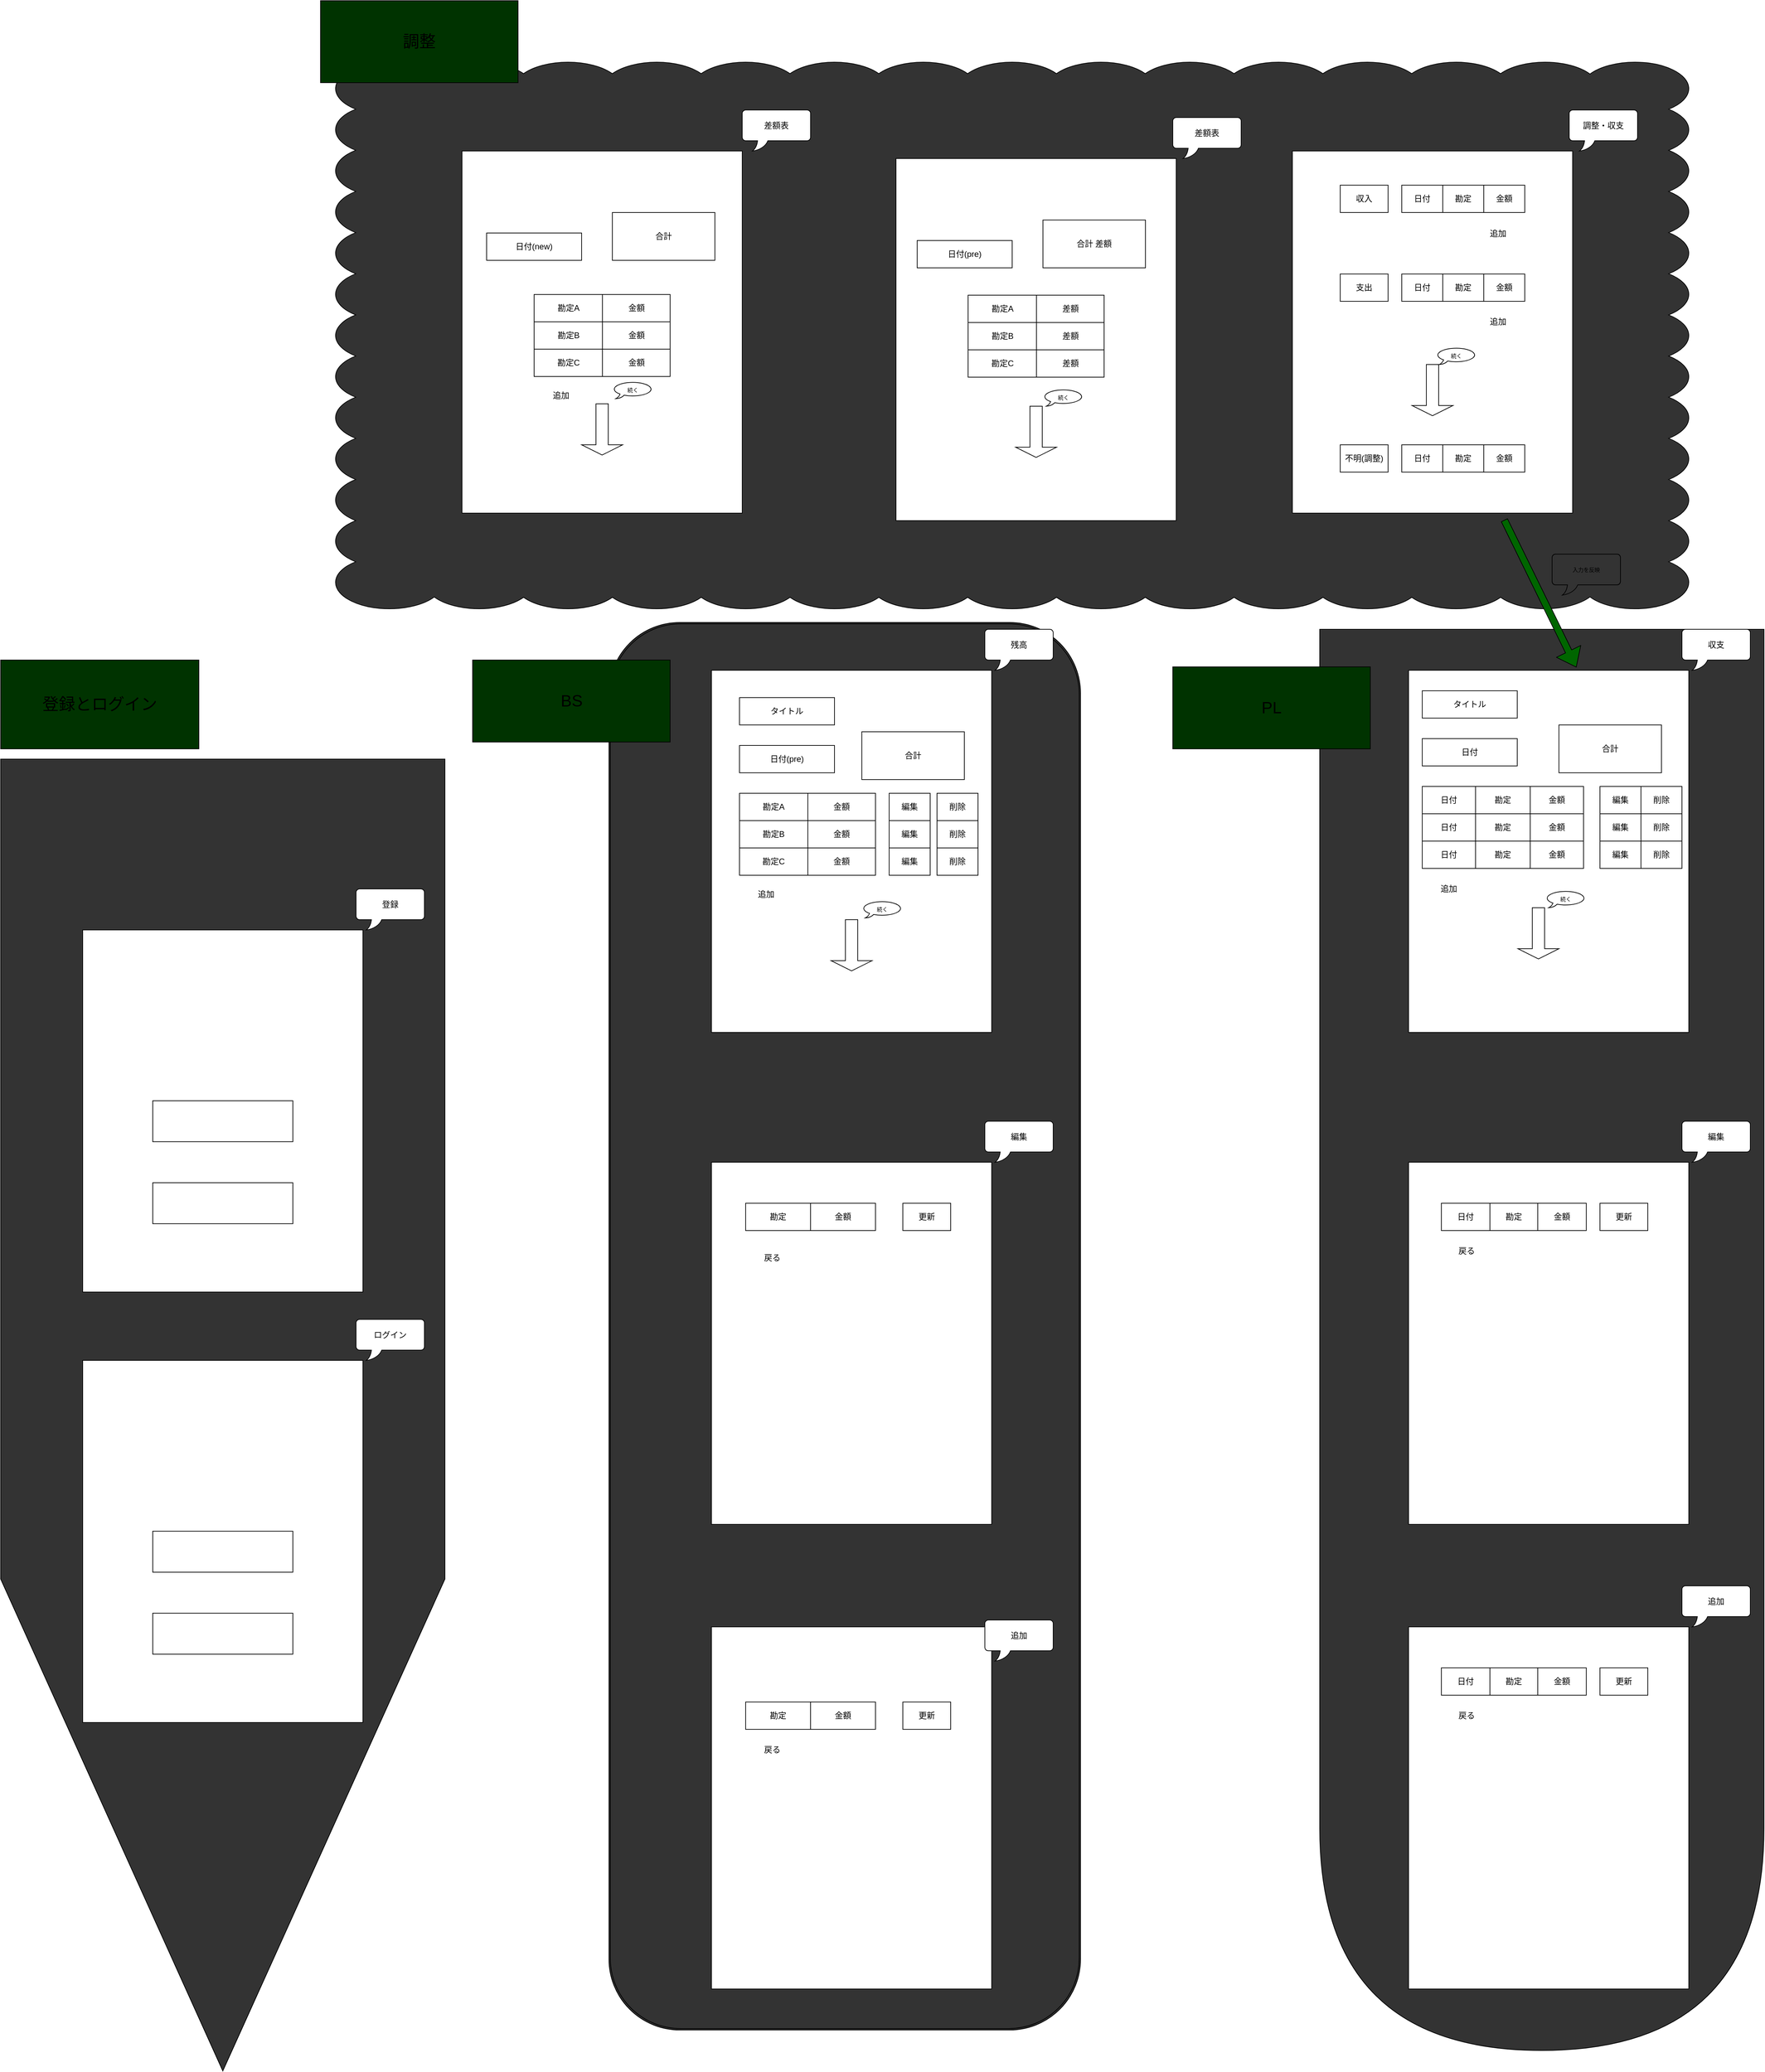 <mxfile>
    <diagram id="5T3lyQY0yhm7cyEK5OGk" name="Page-1">
        <mxGraphModel dx="5305" dy="5168" grid="1" gridSize="10" guides="1" tooltips="1" connect="1" arrows="1" fold="1" page="1" pageScale="1" pageWidth="827" pageHeight="1169" math="0" shadow="0">
            <root>
                <mxCell id="0"/>
                <mxCell id="1" parent="0"/>
                <mxCell id="648" value="" style="shape=offPageConnector;whiteSpace=wrap;html=1;fontSize=8;fillColor=#333333;" vertex="1" parent="1">
                    <mxGeometry x="70" y="-820" width="650" height="1920" as="geometry"/>
                </mxCell>
                <mxCell id="645" value="" style="shape=delay;whiteSpace=wrap;html=1;fontSize=8;fillColor=#333333;direction=south;" vertex="1" parent="1">
                    <mxGeometry x="2000" y="-1010" width="650" height="2080" as="geometry"/>
                </mxCell>
                <mxCell id="643" value="" style="shape=ext;double=1;rounded=1;whiteSpace=wrap;html=1;fontSize=8;fillColor=#333333;" vertex="1" parent="1">
                    <mxGeometry x="960" y="-1020" width="690" height="2060" as="geometry"/>
                </mxCell>
                <mxCell id="642" value="" style="whiteSpace=wrap;html=1;shape=mxgraph.basic.cloud_rect;fontSize=8;fillColor=#333333;" vertex="1" parent="1">
                    <mxGeometry x="560" y="-1840" width="1980" height="800" as="geometry"/>
                </mxCell>
                <mxCell id="130" value="" style="verticalLabelPosition=bottom;verticalAlign=top;html=1;shape=mxgraph.basic.rect;fillColor2=none;strokeWidth=1;size=20;indent=5;" vertex="1" parent="1">
                    <mxGeometry x="190" y="-570" width="410" height="530" as="geometry"/>
                </mxCell>
                <mxCell id="153" value="" style="edgeStyle=orthogonalEdgeStyle;rounded=0;orthogonalLoop=1;jettySize=auto;html=1;" edge="1" parent="1" source="135">
                    <mxGeometry relative="1" as="geometry">
                        <mxPoint x="150" y="755" as="targetPoint"/>
                    </mxGeometry>
                </mxCell>
                <mxCell id="150" style="edgeStyle=orthogonalEdgeStyle;rounded=0;orthogonalLoop=1;jettySize=auto;html=1;" edge="1" parent="1" source="149">
                    <mxGeometry relative="1" as="geometry">
                        <mxPoint x="620" y="790" as="targetPoint"/>
                    </mxGeometry>
                </mxCell>
                <mxCell id="185" value="" style="verticalLabelPosition=bottom;verticalAlign=top;html=1;shape=mxgraph.basic.rect;fillColor2=none;strokeWidth=1;size=20;indent=5;" vertex="1" parent="1">
                    <mxGeometry x="292.5" y="-320" width="205" height="60" as="geometry"/>
                </mxCell>
                <mxCell id="188" value="" style="verticalLabelPosition=bottom;verticalAlign=top;html=1;shape=mxgraph.basic.rect;fillColor2=none;strokeWidth=1;size=20;indent=5;" vertex="1" parent="1">
                    <mxGeometry x="292.5" y="-200" width="205" height="60" as="geometry"/>
                </mxCell>
                <mxCell id="189" value="" style="verticalLabelPosition=bottom;verticalAlign=top;html=1;shape=mxgraph.basic.rect;fillColor2=none;strokeWidth=1;size=20;indent=5;" vertex="1" parent="1">
                    <mxGeometry x="190" y="60" width="410" height="530" as="geometry"/>
                </mxCell>
                <mxCell id="190" value="" style="verticalLabelPosition=bottom;verticalAlign=top;html=1;shape=mxgraph.basic.rect;fillColor2=none;strokeWidth=1;size=20;indent=5;" vertex="1" parent="1">
                    <mxGeometry x="292.5" y="310" width="205" height="60" as="geometry"/>
                </mxCell>
                <mxCell id="191" value="" style="verticalLabelPosition=bottom;verticalAlign=top;html=1;shape=mxgraph.basic.rect;fillColor2=none;strokeWidth=1;size=20;indent=5;" vertex="1" parent="1">
                    <mxGeometry x="292.5" y="430" width="205" height="60" as="geometry"/>
                </mxCell>
                <mxCell id="192" value="" style="verticalLabelPosition=bottom;verticalAlign=top;html=1;shape=mxgraph.basic.rect;fillColor2=none;strokeWidth=1;size=20;indent=5;" vertex="1" parent="1">
                    <mxGeometry x="1110" y="-950" width="410" height="530" as="geometry"/>
                </mxCell>
                <mxCell id="236" value="" style="shape=table;startSize=0;container=1;collapsible=0;childLayout=tableLayout;" vertex="1" parent="1">
                    <mxGeometry x="1370" y="-770" width="60" height="120" as="geometry"/>
                </mxCell>
                <mxCell id="237" value="" style="shape=partialRectangle;collapsible=0;dropTarget=0;pointerEvents=0;fillColor=none;top=0;left=0;bottom=0;right=0;points=[[0,0.5],[1,0.5]];portConstraint=eastwest;" vertex="1" parent="236">
                    <mxGeometry width="60" height="40" as="geometry"/>
                </mxCell>
                <mxCell id="238" value="編集" style="shape=partialRectangle;html=1;whiteSpace=wrap;connectable=0;overflow=hidden;fillColor=none;top=0;left=0;bottom=0;right=0;" vertex="1" parent="237">
                    <mxGeometry width="60" height="40" as="geometry"/>
                </mxCell>
                <mxCell id="239" value="" style="shape=partialRectangle;collapsible=0;dropTarget=0;pointerEvents=0;fillColor=none;top=0;left=0;bottom=0;right=0;points=[[0,0.5],[1,0.5]];portConstraint=eastwest;" vertex="1" parent="236">
                    <mxGeometry y="40" width="60" height="40" as="geometry"/>
                </mxCell>
                <mxCell id="240" value="&lt;span&gt;編集&lt;/span&gt;" style="shape=partialRectangle;html=1;whiteSpace=wrap;connectable=0;overflow=hidden;fillColor=none;top=0;left=0;bottom=0;right=0;" vertex="1" parent="239">
                    <mxGeometry width="60" height="40" as="geometry"/>
                </mxCell>
                <mxCell id="241" value="" style="shape=partialRectangle;collapsible=0;dropTarget=0;pointerEvents=0;fillColor=none;top=0;left=0;bottom=0;right=0;points=[[0,0.5],[1,0.5]];portConstraint=eastwest;" vertex="1" parent="236">
                    <mxGeometry y="80" width="60" height="40" as="geometry"/>
                </mxCell>
                <mxCell id="242" value="&lt;span&gt;編集&lt;/span&gt;" style="shape=partialRectangle;html=1;whiteSpace=wrap;connectable=0;overflow=hidden;fillColor=none;top=0;left=0;bottom=0;right=0;" vertex="1" parent="241">
                    <mxGeometry width="60" height="40" as="geometry"/>
                </mxCell>
                <mxCell id="243" value="追加" style="shape=partialRectangle;html=1;whiteSpace=wrap;connectable=0;overflow=hidden;fillColor=none;top=0;left=0;bottom=0;right=0;" vertex="1" parent="1">
                    <mxGeometry x="1151" y="-642.5" width="78" height="40" as="geometry"/>
                </mxCell>
                <mxCell id="248" value="" style="verticalLabelPosition=bottom;verticalAlign=top;html=1;shape=mxgraph.basic.rect;fillColor2=none;strokeWidth=1;size=20;indent=5;" vertex="1" parent="1">
                    <mxGeometry x="1110" y="-230" width="410" height="530" as="geometry"/>
                </mxCell>
                <mxCell id="269" value="戻る" style="shape=partialRectangle;html=1;whiteSpace=wrap;connectable=0;overflow=hidden;fillColor=none;top=0;left=0;bottom=0;right=0;" vertex="1" parent="1">
                    <mxGeometry x="1160" y="-110" width="78" height="40" as="geometry"/>
                </mxCell>
                <mxCell id="276" value="" style="shape=table;startSize=0;container=1;collapsible=0;childLayout=tableLayout;" vertex="1" parent="1">
                    <mxGeometry x="1440" y="-770" width="60" height="120" as="geometry"/>
                </mxCell>
                <mxCell id="277" value="" style="shape=partialRectangle;collapsible=0;dropTarget=0;pointerEvents=0;fillColor=none;top=0;left=0;bottom=0;right=0;points=[[0,0.5],[1,0.5]];portConstraint=eastwest;" vertex="1" parent="276">
                    <mxGeometry width="60" height="40" as="geometry"/>
                </mxCell>
                <mxCell id="278" value="削除" style="shape=partialRectangle;html=1;whiteSpace=wrap;connectable=0;overflow=hidden;fillColor=none;top=0;left=0;bottom=0;right=0;" vertex="1" parent="277">
                    <mxGeometry width="60" height="40" as="geometry"/>
                </mxCell>
                <mxCell id="279" value="" style="shape=partialRectangle;collapsible=0;dropTarget=0;pointerEvents=0;fillColor=none;top=0;left=0;bottom=0;right=0;points=[[0,0.5],[1,0.5]];portConstraint=eastwest;" vertex="1" parent="276">
                    <mxGeometry y="40" width="60" height="40" as="geometry"/>
                </mxCell>
                <mxCell id="280" value="&lt;span&gt;削除&lt;/span&gt;" style="shape=partialRectangle;html=1;whiteSpace=wrap;connectable=0;overflow=hidden;fillColor=none;top=0;left=0;bottom=0;right=0;" vertex="1" parent="279">
                    <mxGeometry width="60" height="40" as="geometry"/>
                </mxCell>
                <mxCell id="281" value="" style="shape=partialRectangle;collapsible=0;dropTarget=0;pointerEvents=0;fillColor=none;top=0;left=0;bottom=0;right=0;points=[[0,0.5],[1,0.5]];portConstraint=eastwest;" vertex="1" parent="276">
                    <mxGeometry y="80" width="60" height="40" as="geometry"/>
                </mxCell>
                <mxCell id="282" value="&lt;span&gt;削除&lt;br&gt;&lt;/span&gt;" style="shape=partialRectangle;html=1;whiteSpace=wrap;connectable=0;overflow=hidden;fillColor=none;top=0;left=0;bottom=0;right=0;" vertex="1" parent="281">
                    <mxGeometry width="60" height="40" as="geometry"/>
                </mxCell>
                <mxCell id="290" value="登録" style="whiteSpace=wrap;html=1;shape=mxgraph.basic.roundRectCallout;dx=30;dy=15;size=5;boundedLbl=1;" vertex="1" parent="1">
                    <mxGeometry x="590" y="-630" width="100" height="60" as="geometry"/>
                </mxCell>
                <mxCell id="298" value="ログイン" style="whiteSpace=wrap;html=1;shape=mxgraph.basic.roundRectCallout;dx=30;dy=15;size=5;boundedLbl=1;" vertex="1" parent="1">
                    <mxGeometry x="590" width="100" height="60" as="geometry"/>
                </mxCell>
                <mxCell id="299" value="残高" style="whiteSpace=wrap;html=1;shape=mxgraph.basic.roundRectCallout;dx=30;dy=15;size=5;boundedLbl=1;" vertex="1" parent="1">
                    <mxGeometry x="1510" y="-1010" width="100" height="60" as="geometry"/>
                </mxCell>
                <mxCell id="302" value="" style="shape=singleArrow;direction=south;whiteSpace=wrap;html=1;" vertex="1" parent="1">
                    <mxGeometry x="1285" y="-585" width="60" height="75" as="geometry"/>
                </mxCell>
                <mxCell id="303" value="続く" style="whiteSpace=wrap;html=1;shape=mxgraph.basic.oval_callout;fontSize=8;" vertex="1" parent="1">
                    <mxGeometry x="1330" y="-612.5" width="60" height="25" as="geometry"/>
                </mxCell>
                <mxCell id="306" value="編集" style="whiteSpace=wrap;html=1;shape=mxgraph.basic.roundRectCallout;dx=30;dy=15;size=5;boundedLbl=1;" vertex="1" parent="1">
                    <mxGeometry x="1510" y="-290" width="100" height="60" as="geometry"/>
                </mxCell>
                <mxCell id="307" value="" style="verticalLabelPosition=bottom;verticalAlign=top;html=1;shape=mxgraph.basic.rect;fillColor2=none;strokeWidth=1;size=20;indent=5;" vertex="1" parent="1">
                    <mxGeometry x="2130" y="-950" width="410" height="530" as="geometry"/>
                </mxCell>
                <mxCell id="308" value="" style="shape=table;startSize=0;container=1;collapsible=0;childLayout=tableLayout;" vertex="1" parent="1">
                    <mxGeometry x="2150" y="-780" width="236" height="120" as="geometry"/>
                </mxCell>
                <mxCell id="309" value="" style="shape=partialRectangle;collapsible=0;dropTarget=0;pointerEvents=0;fillColor=none;top=0;left=0;bottom=0;right=0;points=[[0,0.5],[1,0.5]];portConstraint=eastwest;" vertex="1" parent="308">
                    <mxGeometry width="236" height="40" as="geometry"/>
                </mxCell>
                <mxCell id="310" value="日付" style="shape=partialRectangle;html=1;whiteSpace=wrap;connectable=0;overflow=hidden;fillColor=none;top=0;left=0;bottom=0;right=0;" vertex="1" parent="309">
                    <mxGeometry width="78" height="40" as="geometry"/>
                </mxCell>
                <mxCell id="311" value="勘定" style="shape=partialRectangle;html=1;whiteSpace=wrap;connectable=0;overflow=hidden;fillColor=none;top=0;left=0;bottom=0;right=0;" vertex="1" parent="309">
                    <mxGeometry x="78" width="80" height="40" as="geometry"/>
                </mxCell>
                <mxCell id="312" value="金額" style="shape=partialRectangle;html=1;whiteSpace=wrap;connectable=0;overflow=hidden;fillColor=none;top=0;left=0;bottom=0;right=0;" vertex="1" parent="309">
                    <mxGeometry x="158" width="78" height="40" as="geometry"/>
                </mxCell>
                <mxCell id="313" value="" style="shape=partialRectangle;collapsible=0;dropTarget=0;pointerEvents=0;fillColor=none;top=0;left=0;bottom=0;right=0;points=[[0,0.5],[1,0.5]];portConstraint=eastwest;" vertex="1" parent="308">
                    <mxGeometry y="40" width="236" height="40" as="geometry"/>
                </mxCell>
                <mxCell id="314" value="日付" style="shape=partialRectangle;html=1;whiteSpace=wrap;connectable=0;overflow=hidden;fillColor=none;top=0;left=0;bottom=0;right=0;" vertex="1" parent="313">
                    <mxGeometry width="78" height="40" as="geometry"/>
                </mxCell>
                <mxCell id="315" value="勘定" style="shape=partialRectangle;html=1;whiteSpace=wrap;connectable=0;overflow=hidden;fillColor=none;top=0;left=0;bottom=0;right=0;" vertex="1" parent="313">
                    <mxGeometry x="78" width="80" height="40" as="geometry"/>
                </mxCell>
                <mxCell id="316" value="金額" style="shape=partialRectangle;html=1;whiteSpace=wrap;connectable=0;overflow=hidden;fillColor=none;top=0;left=0;bottom=0;right=0;" vertex="1" parent="313">
                    <mxGeometry x="158" width="78" height="40" as="geometry"/>
                </mxCell>
                <mxCell id="317" value="" style="shape=partialRectangle;collapsible=0;dropTarget=0;pointerEvents=0;fillColor=none;top=0;left=0;bottom=0;right=0;points=[[0,0.5],[1,0.5]];portConstraint=eastwest;" vertex="1" parent="308">
                    <mxGeometry y="80" width="236" height="40" as="geometry"/>
                </mxCell>
                <mxCell id="318" value="&lt;span&gt;日付&lt;/span&gt;" style="shape=partialRectangle;html=1;whiteSpace=wrap;connectable=0;overflow=hidden;fillColor=none;top=0;left=0;bottom=0;right=0;" vertex="1" parent="317">
                    <mxGeometry width="78" height="40" as="geometry"/>
                </mxCell>
                <mxCell id="319" value="&lt;span&gt;勘定&lt;/span&gt;" style="shape=partialRectangle;html=1;whiteSpace=wrap;connectable=0;overflow=hidden;fillColor=none;top=0;left=0;bottom=0;right=0;" vertex="1" parent="317">
                    <mxGeometry x="78" width="80" height="40" as="geometry"/>
                </mxCell>
                <mxCell id="320" value="金額" style="shape=partialRectangle;html=1;whiteSpace=wrap;connectable=0;overflow=hidden;fillColor=none;top=0;left=0;bottom=0;right=0;" vertex="1" parent="317">
                    <mxGeometry x="158" width="78" height="40" as="geometry"/>
                </mxCell>
                <mxCell id="321" value="" style="shape=table;startSize=0;container=1;collapsible=0;childLayout=tableLayout;" vertex="1" parent="1">
                    <mxGeometry x="2410" y="-780" width="60" height="120" as="geometry"/>
                </mxCell>
                <mxCell id="322" value="" style="shape=partialRectangle;collapsible=0;dropTarget=0;pointerEvents=0;fillColor=none;top=0;left=0;bottom=0;right=0;points=[[0,0.5],[1,0.5]];portConstraint=eastwest;" vertex="1" parent="321">
                    <mxGeometry width="60" height="40" as="geometry"/>
                </mxCell>
                <mxCell id="323" value="編集" style="shape=partialRectangle;html=1;whiteSpace=wrap;connectable=0;overflow=hidden;fillColor=none;top=0;left=0;bottom=0;right=0;" vertex="1" parent="322">
                    <mxGeometry width="60" height="40" as="geometry"/>
                </mxCell>
                <mxCell id="324" value="" style="shape=partialRectangle;collapsible=0;dropTarget=0;pointerEvents=0;fillColor=none;top=0;left=0;bottom=0;right=0;points=[[0,0.5],[1,0.5]];portConstraint=eastwest;" vertex="1" parent="321">
                    <mxGeometry y="40" width="60" height="40" as="geometry"/>
                </mxCell>
                <mxCell id="325" value="&lt;span&gt;編集&lt;/span&gt;" style="shape=partialRectangle;html=1;whiteSpace=wrap;connectable=0;overflow=hidden;fillColor=none;top=0;left=0;bottom=0;right=0;" vertex="1" parent="324">
                    <mxGeometry width="60" height="40" as="geometry"/>
                </mxCell>
                <mxCell id="326" value="" style="shape=partialRectangle;collapsible=0;dropTarget=0;pointerEvents=0;fillColor=none;top=0;left=0;bottom=0;right=0;points=[[0,0.5],[1,0.5]];portConstraint=eastwest;" vertex="1" parent="321">
                    <mxGeometry y="80" width="60" height="40" as="geometry"/>
                </mxCell>
                <mxCell id="327" value="&lt;span&gt;編集&lt;/span&gt;" style="shape=partialRectangle;html=1;whiteSpace=wrap;connectable=0;overflow=hidden;fillColor=none;top=0;left=0;bottom=0;right=0;" vertex="1" parent="326">
                    <mxGeometry width="60" height="40" as="geometry"/>
                </mxCell>
                <mxCell id="328" value="追加" style="shape=partialRectangle;html=1;whiteSpace=wrap;connectable=0;overflow=hidden;fillColor=none;top=0;left=0;bottom=0;right=0;" vertex="1" parent="1">
                    <mxGeometry x="2150" y="-650" width="78" height="40" as="geometry"/>
                </mxCell>
                <mxCell id="329" value="" style="shape=table;startSize=0;container=1;collapsible=0;childLayout=tableLayout;" vertex="1" parent="1">
                    <mxGeometry x="2470" y="-780" width="60" height="120" as="geometry"/>
                </mxCell>
                <mxCell id="330" value="" style="shape=partialRectangle;collapsible=0;dropTarget=0;pointerEvents=0;fillColor=none;top=0;left=0;bottom=0;right=0;points=[[0,0.5],[1,0.5]];portConstraint=eastwest;" vertex="1" parent="329">
                    <mxGeometry width="60" height="40" as="geometry"/>
                </mxCell>
                <mxCell id="331" value="削除" style="shape=partialRectangle;html=1;whiteSpace=wrap;connectable=0;overflow=hidden;fillColor=none;top=0;left=0;bottom=0;right=0;" vertex="1" parent="330">
                    <mxGeometry width="60" height="40" as="geometry"/>
                </mxCell>
                <mxCell id="332" value="" style="shape=partialRectangle;collapsible=0;dropTarget=0;pointerEvents=0;fillColor=none;top=0;left=0;bottom=0;right=0;points=[[0,0.5],[1,0.5]];portConstraint=eastwest;" vertex="1" parent="329">
                    <mxGeometry y="40" width="60" height="40" as="geometry"/>
                </mxCell>
                <mxCell id="333" value="&lt;span&gt;削除&lt;/span&gt;" style="shape=partialRectangle;html=1;whiteSpace=wrap;connectable=0;overflow=hidden;fillColor=none;top=0;left=0;bottom=0;right=0;" vertex="1" parent="332">
                    <mxGeometry width="60" height="40" as="geometry"/>
                </mxCell>
                <mxCell id="334" value="" style="shape=partialRectangle;collapsible=0;dropTarget=0;pointerEvents=0;fillColor=none;top=0;left=0;bottom=0;right=0;points=[[0,0.5],[1,0.5]];portConstraint=eastwest;" vertex="1" parent="329">
                    <mxGeometry y="80" width="60" height="40" as="geometry"/>
                </mxCell>
                <mxCell id="335" value="&lt;span&gt;削除&lt;br&gt;&lt;/span&gt;" style="shape=partialRectangle;html=1;whiteSpace=wrap;connectable=0;overflow=hidden;fillColor=none;top=0;left=0;bottom=0;right=0;" vertex="1" parent="334">
                    <mxGeometry width="60" height="40" as="geometry"/>
                </mxCell>
                <mxCell id="336" value="収支" style="whiteSpace=wrap;html=1;shape=mxgraph.basic.roundRectCallout;dx=30;dy=15;size=5;boundedLbl=1;" vertex="1" parent="1">
                    <mxGeometry x="2530" y="-1010" width="100" height="60" as="geometry"/>
                </mxCell>
                <mxCell id="337" value="" style="shape=singleArrow;direction=south;whiteSpace=wrap;html=1;" vertex="1" parent="1">
                    <mxGeometry x="2290" y="-602.5" width="60" height="75" as="geometry"/>
                </mxCell>
                <mxCell id="338" value="続く" style="whiteSpace=wrap;html=1;shape=mxgraph.basic.oval_callout;fontSize=8;" vertex="1" parent="1">
                    <mxGeometry x="2330" y="-627.5" width="60" height="25" as="geometry"/>
                </mxCell>
                <mxCell id="379" value="" style="shape=table;startSize=0;container=1;collapsible=0;childLayout=tableLayout;" vertex="1" parent="1">
                    <mxGeometry x="1151" y="-770" width="199" height="120" as="geometry"/>
                </mxCell>
                <mxCell id="380" value="" style="shape=partialRectangle;collapsible=0;dropTarget=0;pointerEvents=0;fillColor=none;top=0;left=0;bottom=0;right=0;points=[[0,0.5],[1,0.5]];portConstraint=eastwest;" vertex="1" parent="379">
                    <mxGeometry width="199" height="40" as="geometry"/>
                </mxCell>
                <mxCell id="381" value="勘定A" style="shape=partialRectangle;html=1;whiteSpace=wrap;connectable=0;overflow=hidden;fillColor=none;top=0;left=0;bottom=0;right=0;" vertex="1" parent="380">
                    <mxGeometry width="100" height="40" as="geometry"/>
                </mxCell>
                <mxCell id="382" value="金額" style="shape=partialRectangle;html=1;whiteSpace=wrap;connectable=0;overflow=hidden;fillColor=none;top=0;left=0;bottom=0;right=0;" vertex="1" parent="380">
                    <mxGeometry x="100" width="99" height="40" as="geometry"/>
                </mxCell>
                <mxCell id="383" value="" style="shape=partialRectangle;collapsible=0;dropTarget=0;pointerEvents=0;fillColor=none;top=0;left=0;bottom=0;right=0;points=[[0,0.5],[1,0.5]];portConstraint=eastwest;" vertex="1" parent="379">
                    <mxGeometry y="40" width="199" height="40" as="geometry"/>
                </mxCell>
                <mxCell id="384" value="勘定B" style="shape=partialRectangle;html=1;whiteSpace=wrap;connectable=0;overflow=hidden;fillColor=none;top=0;left=0;bottom=0;right=0;" vertex="1" parent="383">
                    <mxGeometry width="100" height="40" as="geometry"/>
                </mxCell>
                <mxCell id="385" value="&lt;span&gt;金額&lt;/span&gt;" style="shape=partialRectangle;html=1;whiteSpace=wrap;connectable=0;overflow=hidden;fillColor=none;top=0;left=0;bottom=0;right=0;" vertex="1" parent="383">
                    <mxGeometry x="100" width="99" height="40" as="geometry"/>
                </mxCell>
                <mxCell id="386" value="" style="shape=partialRectangle;collapsible=0;dropTarget=0;pointerEvents=0;fillColor=none;top=0;left=0;bottom=0;right=0;points=[[0,0.5],[1,0.5]];portConstraint=eastwest;" vertex="1" parent="379">
                    <mxGeometry y="80" width="199" height="40" as="geometry"/>
                </mxCell>
                <mxCell id="387" value="&lt;span&gt;勘定C&lt;/span&gt;" style="shape=partialRectangle;html=1;whiteSpace=wrap;connectable=0;overflow=hidden;fillColor=none;top=0;left=0;bottom=0;right=0;" vertex="1" parent="386">
                    <mxGeometry width="100" height="40" as="geometry"/>
                </mxCell>
                <mxCell id="388" value="&lt;span&gt;金額&lt;/span&gt;" style="shape=partialRectangle;html=1;whiteSpace=wrap;connectable=0;overflow=hidden;fillColor=none;top=0;left=0;bottom=0;right=0;" vertex="1" parent="386">
                    <mxGeometry x="100" width="99" height="40" as="geometry"/>
                </mxCell>
                <mxCell id="396" value="" style="shape=table;startSize=0;container=1;collapsible=0;childLayout=tableLayout;" vertex="1" parent="1">
                    <mxGeometry x="1160" y="-170" width="190" height="40" as="geometry"/>
                </mxCell>
                <mxCell id="397" value="" style="shape=partialRectangle;collapsible=0;dropTarget=0;pointerEvents=0;fillColor=none;top=0;left=0;bottom=0;right=0;points=[[0,0.5],[1,0.5]];portConstraint=eastwest;" vertex="1" parent="396">
                    <mxGeometry width="190" height="40" as="geometry"/>
                </mxCell>
                <mxCell id="398" value="勘定" style="shape=partialRectangle;html=1;whiteSpace=wrap;connectable=0;overflow=hidden;fillColor=none;top=0;left=0;bottom=0;right=0;" vertex="1" parent="397">
                    <mxGeometry width="95" height="40" as="geometry"/>
                </mxCell>
                <mxCell id="399" value="金額" style="shape=partialRectangle;html=1;whiteSpace=wrap;connectable=0;overflow=hidden;fillColor=none;top=0;left=0;bottom=0;right=0;" vertex="1" parent="397">
                    <mxGeometry x="95" width="95" height="40" as="geometry"/>
                </mxCell>
                <mxCell id="405" value="" style="shape=table;startSize=0;container=1;collapsible=0;childLayout=tableLayout;" vertex="1" parent="1">
                    <mxGeometry x="1390" y="-170" width="70" height="40" as="geometry"/>
                </mxCell>
                <mxCell id="406" value="" style="shape=partialRectangle;collapsible=0;dropTarget=0;pointerEvents=0;fillColor=none;top=0;left=0;bottom=0;right=0;points=[[0,0.5],[1,0.5]];portConstraint=eastwest;" vertex="1" parent="405">
                    <mxGeometry width="70" height="40" as="geometry"/>
                </mxCell>
                <mxCell id="407" value="更新" style="shape=partialRectangle;html=1;whiteSpace=wrap;connectable=0;overflow=hidden;fillColor=none;top=0;left=0;bottom=0;right=0;" vertex="1" parent="406">
                    <mxGeometry width="70" height="40" as="geometry"/>
                </mxCell>
                <mxCell id="408" value="" style="verticalLabelPosition=bottom;verticalAlign=top;html=1;shape=mxgraph.basic.rect;fillColor2=none;strokeWidth=1;size=20;indent=5;" vertex="1" parent="1">
                    <mxGeometry x="1110" y="450" width="410" height="530" as="geometry"/>
                </mxCell>
                <mxCell id="409" value="戻る" style="shape=partialRectangle;html=1;whiteSpace=wrap;connectable=0;overflow=hidden;fillColor=none;top=0;left=0;bottom=0;right=0;" vertex="1" parent="1">
                    <mxGeometry x="1160" y="610" width="78" height="40" as="geometry"/>
                </mxCell>
                <mxCell id="410" value="追加" style="whiteSpace=wrap;html=1;shape=mxgraph.basic.roundRectCallout;dx=30;dy=15;size=5;boundedLbl=1;" vertex="1" parent="1">
                    <mxGeometry x="1510" y="440" width="100" height="60" as="geometry"/>
                </mxCell>
                <mxCell id="411" value="" style="shape=table;startSize=0;container=1;collapsible=0;childLayout=tableLayout;" vertex="1" parent="1">
                    <mxGeometry x="1160" y="560" width="190" height="40" as="geometry"/>
                </mxCell>
                <mxCell id="412" value="" style="shape=partialRectangle;collapsible=0;dropTarget=0;pointerEvents=0;fillColor=none;top=0;left=0;bottom=0;right=0;points=[[0,0.5],[1,0.5]];portConstraint=eastwest;" vertex="1" parent="411">
                    <mxGeometry width="190" height="40" as="geometry"/>
                </mxCell>
                <mxCell id="413" value="勘定" style="shape=partialRectangle;html=1;whiteSpace=wrap;connectable=0;overflow=hidden;fillColor=none;top=0;left=0;bottom=0;right=0;" vertex="1" parent="412">
                    <mxGeometry width="95" height="40" as="geometry"/>
                </mxCell>
                <mxCell id="414" value="金額" style="shape=partialRectangle;html=1;whiteSpace=wrap;connectable=0;overflow=hidden;fillColor=none;top=0;left=0;bottom=0;right=0;" vertex="1" parent="412">
                    <mxGeometry x="95" width="95" height="40" as="geometry"/>
                </mxCell>
                <mxCell id="415" value="" style="shape=table;startSize=0;container=1;collapsible=0;childLayout=tableLayout;" vertex="1" parent="1">
                    <mxGeometry x="1390" y="560" width="70" height="40" as="geometry"/>
                </mxCell>
                <mxCell id="416" value="" style="shape=partialRectangle;collapsible=0;dropTarget=0;pointerEvents=0;fillColor=none;top=0;left=0;bottom=0;right=0;points=[[0,0.5],[1,0.5]];portConstraint=eastwest;" vertex="1" parent="415">
                    <mxGeometry width="70" height="40" as="geometry"/>
                </mxCell>
                <mxCell id="417" value="更新" style="shape=partialRectangle;html=1;whiteSpace=wrap;connectable=0;overflow=hidden;fillColor=none;top=0;left=0;bottom=0;right=0;" vertex="1" parent="416">
                    <mxGeometry width="70" height="40" as="geometry"/>
                </mxCell>
                <mxCell id="418" value="" style="shape=table;startSize=0;container=1;collapsible=0;childLayout=tableLayout;" vertex="1" parent="1">
                    <mxGeometry x="1151" y="-840" width="139" height="40" as="geometry"/>
                </mxCell>
                <mxCell id="419" value="" style="shape=partialRectangle;collapsible=0;dropTarget=0;pointerEvents=0;fillColor=none;top=0;left=0;bottom=0;right=0;points=[[0,0.5],[1,0.5]];portConstraint=eastwest;" vertex="1" parent="418">
                    <mxGeometry width="139" height="40" as="geometry"/>
                </mxCell>
                <mxCell id="420" value="日付(pre)" style="shape=partialRectangle;html=1;whiteSpace=wrap;connectable=0;overflow=hidden;fillColor=none;top=0;left=0;bottom=0;right=0;" vertex="1" parent="419">
                    <mxGeometry width="139" height="40" as="geometry"/>
                </mxCell>
                <mxCell id="421" value="" style="shape=table;startSize=0;container=1;collapsible=0;childLayout=tableLayout;" vertex="1" parent="1">
                    <mxGeometry x="1151" y="-910" width="139" height="40" as="geometry"/>
                </mxCell>
                <mxCell id="422" value="" style="shape=partialRectangle;collapsible=0;dropTarget=0;pointerEvents=0;fillColor=none;top=0;left=0;bottom=0;right=0;points=[[0,0.5],[1,0.5]];portConstraint=eastwest;" vertex="1" parent="421">
                    <mxGeometry width="139" height="40" as="geometry"/>
                </mxCell>
                <mxCell id="423" value="タイトル" style="shape=partialRectangle;html=1;whiteSpace=wrap;connectable=0;overflow=hidden;fillColor=none;top=0;left=0;bottom=0;right=0;" vertex="1" parent="422">
                    <mxGeometry width="139" height="40" as="geometry"/>
                </mxCell>
                <mxCell id="424" value="" style="shape=table;startSize=0;container=1;collapsible=0;childLayout=tableLayout;" vertex="1" parent="1">
                    <mxGeometry x="1330" y="-860" width="150" height="70" as="geometry"/>
                </mxCell>
                <mxCell id="425" value="" style="shape=partialRectangle;collapsible=0;dropTarget=0;pointerEvents=0;fillColor=none;top=0;left=0;bottom=0;right=0;points=[[0,0.5],[1,0.5]];portConstraint=eastwest;" vertex="1" parent="424">
                    <mxGeometry width="150" height="70" as="geometry"/>
                </mxCell>
                <mxCell id="426" value="合計" style="shape=partialRectangle;html=1;whiteSpace=wrap;connectable=0;overflow=hidden;fillColor=none;top=0;left=0;bottom=0;right=0;" vertex="1" parent="425">
                    <mxGeometry width="150" height="70" as="geometry"/>
                </mxCell>
                <mxCell id="428" value="" style="shape=table;startSize=0;container=1;collapsible=0;childLayout=tableLayout;" vertex="1" parent="1">
                    <mxGeometry x="2150" y="-920" width="139" height="40" as="geometry"/>
                </mxCell>
                <mxCell id="429" value="" style="shape=partialRectangle;collapsible=0;dropTarget=0;pointerEvents=0;fillColor=none;top=0;left=0;bottom=0;right=0;points=[[0,0.5],[1,0.5]];portConstraint=eastwest;" vertex="1" parent="428">
                    <mxGeometry width="139" height="40" as="geometry"/>
                </mxCell>
                <mxCell id="430" value="タイトル" style="shape=partialRectangle;html=1;whiteSpace=wrap;connectable=0;overflow=hidden;fillColor=none;top=0;left=0;bottom=0;right=0;" vertex="1" parent="429">
                    <mxGeometry width="139" height="40" as="geometry"/>
                </mxCell>
                <mxCell id="431" value="" style="shape=table;startSize=0;container=1;collapsible=0;childLayout=tableLayout;" vertex="1" parent="1">
                    <mxGeometry x="2150" y="-850" width="139" height="40" as="geometry"/>
                </mxCell>
                <mxCell id="432" value="" style="shape=partialRectangle;collapsible=0;dropTarget=0;pointerEvents=0;fillColor=none;top=0;left=0;bottom=0;right=0;points=[[0,0.5],[1,0.5]];portConstraint=eastwest;" vertex="1" parent="431">
                    <mxGeometry width="139" height="40" as="geometry"/>
                </mxCell>
                <mxCell id="433" value="日付" style="shape=partialRectangle;html=1;whiteSpace=wrap;connectable=0;overflow=hidden;fillColor=none;top=0;left=0;bottom=0;right=0;" vertex="1" parent="432">
                    <mxGeometry width="139" height="40" as="geometry"/>
                </mxCell>
                <mxCell id="434" value="" style="shape=table;startSize=0;container=1;collapsible=0;childLayout=tableLayout;" vertex="1" parent="1">
                    <mxGeometry x="2350" y="-870" width="150" height="70" as="geometry"/>
                </mxCell>
                <mxCell id="435" value="" style="shape=partialRectangle;collapsible=0;dropTarget=0;pointerEvents=0;fillColor=none;top=0;left=0;bottom=0;right=0;points=[[0,0.5],[1,0.5]];portConstraint=eastwest;" vertex="1" parent="434">
                    <mxGeometry width="150" height="70" as="geometry"/>
                </mxCell>
                <mxCell id="436" value="合計" style="shape=partialRectangle;html=1;whiteSpace=wrap;connectable=0;overflow=hidden;fillColor=none;top=0;left=0;bottom=0;right=0;" vertex="1" parent="435">
                    <mxGeometry width="150" height="70" as="geometry"/>
                </mxCell>
                <mxCell id="446" value="" style="verticalLabelPosition=bottom;verticalAlign=top;html=1;shape=mxgraph.basic.rect;fillColor2=none;strokeWidth=1;size=20;indent=5;" vertex="1" parent="1">
                    <mxGeometry x="2130" y="-230" width="410" height="530" as="geometry"/>
                </mxCell>
                <mxCell id="447" value="戻る" style="shape=partialRectangle;html=1;whiteSpace=wrap;connectable=0;overflow=hidden;fillColor=none;top=0;left=0;bottom=0;right=0;" vertex="1" parent="1">
                    <mxGeometry x="2176" y="-120" width="78" height="40" as="geometry"/>
                </mxCell>
                <mxCell id="448" value="編集" style="whiteSpace=wrap;html=1;shape=mxgraph.basic.roundRectCallout;dx=30;dy=15;size=5;boundedLbl=1;" vertex="1" parent="1">
                    <mxGeometry x="2530" y="-290" width="100" height="60" as="geometry"/>
                </mxCell>
                <mxCell id="453" value="" style="shape=table;startSize=0;container=1;collapsible=0;childLayout=tableLayout;" vertex="1" parent="1">
                    <mxGeometry x="2410" y="-170" width="70" height="40" as="geometry"/>
                </mxCell>
                <mxCell id="454" value="" style="shape=partialRectangle;collapsible=0;dropTarget=0;pointerEvents=0;fillColor=none;top=0;left=0;bottom=0;right=0;points=[[0,0.5],[1,0.5]];portConstraint=eastwest;" vertex="1" parent="453">
                    <mxGeometry width="70" height="40" as="geometry"/>
                </mxCell>
                <mxCell id="455" value="更新" style="shape=partialRectangle;html=1;whiteSpace=wrap;connectable=0;overflow=hidden;fillColor=none;top=0;left=0;bottom=0;right=0;" vertex="1" parent="454">
                    <mxGeometry width="70" height="40" as="geometry"/>
                </mxCell>
                <mxCell id="460" value="" style="shape=table;startSize=0;container=1;collapsible=0;childLayout=tableLayout;" vertex="1" parent="1">
                    <mxGeometry x="2178" y="-170" width="212" height="40" as="geometry"/>
                </mxCell>
                <mxCell id="461" value="" style="shape=partialRectangle;collapsible=0;dropTarget=0;pointerEvents=0;fillColor=none;top=0;left=0;bottom=0;right=0;points=[[0,0.5],[1,0.5]];portConstraint=eastwest;" vertex="1" parent="460">
                    <mxGeometry width="212" height="40" as="geometry"/>
                </mxCell>
                <mxCell id="462" value="日付" style="shape=partialRectangle;html=1;whiteSpace=wrap;connectable=0;overflow=hidden;fillColor=none;top=0;left=0;bottom=0;right=0;" vertex="1" parent="461">
                    <mxGeometry width="71" height="40" as="geometry"/>
                </mxCell>
                <mxCell id="463" value="勘定" style="shape=partialRectangle;html=1;whiteSpace=wrap;connectable=0;overflow=hidden;fillColor=none;top=0;left=0;bottom=0;right=0;" vertex="1" parent="461">
                    <mxGeometry x="71" width="70" height="40" as="geometry"/>
                </mxCell>
                <mxCell id="464" value="金額" style="shape=partialRectangle;html=1;whiteSpace=wrap;connectable=0;overflow=hidden;fillColor=none;top=0;left=0;bottom=0;right=0;" vertex="1" parent="461">
                    <mxGeometry x="141" width="71" height="40" as="geometry"/>
                </mxCell>
                <mxCell id="475" value="" style="verticalLabelPosition=bottom;verticalAlign=top;html=1;shape=mxgraph.basic.rect;fillColor2=none;strokeWidth=1;size=20;indent=5;" vertex="1" parent="1">
                    <mxGeometry x="2130" y="450" width="410" height="530" as="geometry"/>
                </mxCell>
                <mxCell id="476" value="戻る" style="shape=partialRectangle;html=1;whiteSpace=wrap;connectable=0;overflow=hidden;fillColor=none;top=0;left=0;bottom=0;right=0;" vertex="1" parent="1">
                    <mxGeometry x="2176" y="560" width="78" height="40" as="geometry"/>
                </mxCell>
                <mxCell id="477" value="追加" style="whiteSpace=wrap;html=1;shape=mxgraph.basic.roundRectCallout;dx=30;dy=15;size=5;boundedLbl=1;" vertex="1" parent="1">
                    <mxGeometry x="2530" y="390" width="100" height="60" as="geometry"/>
                </mxCell>
                <mxCell id="478" value="" style="shape=table;startSize=0;container=1;collapsible=0;childLayout=tableLayout;" vertex="1" parent="1">
                    <mxGeometry x="2410" y="510" width="70" height="40" as="geometry"/>
                </mxCell>
                <mxCell id="479" value="" style="shape=partialRectangle;collapsible=0;dropTarget=0;pointerEvents=0;fillColor=none;top=0;left=0;bottom=0;right=0;points=[[0,0.5],[1,0.5]];portConstraint=eastwest;" vertex="1" parent="478">
                    <mxGeometry width="70" height="40" as="geometry"/>
                </mxCell>
                <mxCell id="480" value="更新" style="shape=partialRectangle;html=1;whiteSpace=wrap;connectable=0;overflow=hidden;fillColor=none;top=0;left=0;bottom=0;right=0;" vertex="1" parent="479">
                    <mxGeometry width="70" height="40" as="geometry"/>
                </mxCell>
                <mxCell id="481" value="" style="shape=table;startSize=0;container=1;collapsible=0;childLayout=tableLayout;" vertex="1" parent="1">
                    <mxGeometry x="2178" y="510" width="212" height="40" as="geometry"/>
                </mxCell>
                <mxCell id="482" value="" style="shape=partialRectangle;collapsible=0;dropTarget=0;pointerEvents=0;fillColor=none;top=0;left=0;bottom=0;right=0;points=[[0,0.5],[1,0.5]];portConstraint=eastwest;" vertex="1" parent="481">
                    <mxGeometry width="212" height="40" as="geometry"/>
                </mxCell>
                <mxCell id="483" value="日付" style="shape=partialRectangle;html=1;whiteSpace=wrap;connectable=0;overflow=hidden;fillColor=none;top=0;left=0;bottom=0;right=0;" vertex="1" parent="482">
                    <mxGeometry width="71" height="40" as="geometry"/>
                </mxCell>
                <mxCell id="484" value="勘定" style="shape=partialRectangle;html=1;whiteSpace=wrap;connectable=0;overflow=hidden;fillColor=none;top=0;left=0;bottom=0;right=0;" vertex="1" parent="482">
                    <mxGeometry x="71" width="70" height="40" as="geometry"/>
                </mxCell>
                <mxCell id="485" value="金額" style="shape=partialRectangle;html=1;whiteSpace=wrap;connectable=0;overflow=hidden;fillColor=none;top=0;left=0;bottom=0;right=0;" vertex="1" parent="482">
                    <mxGeometry x="141" width="71" height="40" as="geometry"/>
                </mxCell>
                <mxCell id="487" value="差額表" style="whiteSpace=wrap;html=1;shape=mxgraph.basic.roundRectCallout;dx=30;dy=15;size=5;boundedLbl=1;" vertex="1" parent="1">
                    <mxGeometry x="1155" y="-1770" width="100" height="60" as="geometry"/>
                </mxCell>
                <mxCell id="506" value="" style="verticalLabelPosition=bottom;verticalAlign=top;html=1;shape=mxgraph.basic.rect;fillColor2=none;strokeWidth=1;size=20;indent=5;" vertex="1" parent="1">
                    <mxGeometry x="745" y="-1710" width="410" height="530" as="geometry"/>
                </mxCell>
                <mxCell id="514" value="追加" style="shape=partialRectangle;html=1;whiteSpace=wrap;connectable=0;overflow=hidden;fillColor=none;top=0;left=0;bottom=0;right=0;" vertex="1" parent="1">
                    <mxGeometry x="850.5" y="-1372.5" width="78" height="40" as="geometry"/>
                </mxCell>
                <mxCell id="522" value="" style="shape=singleArrow;direction=south;whiteSpace=wrap;html=1;" vertex="1" parent="1">
                    <mxGeometry x="920" y="-1340" width="60" height="75" as="geometry"/>
                </mxCell>
                <mxCell id="523" value="続く" style="whiteSpace=wrap;html=1;shape=mxgraph.basic.oval_callout;fontSize=8;" vertex="1" parent="1">
                    <mxGeometry x="965" y="-1372.5" width="60" height="25" as="geometry"/>
                </mxCell>
                <mxCell id="524" value="" style="shape=table;startSize=0;container=1;collapsible=0;childLayout=tableLayout;" vertex="1" parent="1">
                    <mxGeometry x="850.5" y="-1500" width="199" height="120" as="geometry"/>
                </mxCell>
                <mxCell id="525" value="" style="shape=partialRectangle;collapsible=0;dropTarget=0;pointerEvents=0;fillColor=none;top=0;left=0;bottom=0;right=0;points=[[0,0.5],[1,0.5]];portConstraint=eastwest;" vertex="1" parent="524">
                    <mxGeometry width="199" height="40" as="geometry"/>
                </mxCell>
                <mxCell id="526" value="勘定A" style="shape=partialRectangle;html=1;whiteSpace=wrap;connectable=0;overflow=hidden;fillColor=none;top=0;left=0;bottom=0;right=0;" vertex="1" parent="525">
                    <mxGeometry width="100" height="40" as="geometry"/>
                </mxCell>
                <mxCell id="527" value="金額" style="shape=partialRectangle;html=1;whiteSpace=wrap;connectable=0;overflow=hidden;fillColor=none;top=0;left=0;bottom=0;right=0;" vertex="1" parent="525">
                    <mxGeometry x="100" width="99" height="40" as="geometry"/>
                </mxCell>
                <mxCell id="528" value="" style="shape=partialRectangle;collapsible=0;dropTarget=0;pointerEvents=0;fillColor=none;top=0;left=0;bottom=0;right=0;points=[[0,0.5],[1,0.5]];portConstraint=eastwest;" vertex="1" parent="524">
                    <mxGeometry y="40" width="199" height="40" as="geometry"/>
                </mxCell>
                <mxCell id="529" value="勘定B" style="shape=partialRectangle;html=1;whiteSpace=wrap;connectable=0;overflow=hidden;fillColor=none;top=0;left=0;bottom=0;right=0;" vertex="1" parent="528">
                    <mxGeometry width="100" height="40" as="geometry"/>
                </mxCell>
                <mxCell id="530" value="&lt;span&gt;金額&lt;/span&gt;" style="shape=partialRectangle;html=1;whiteSpace=wrap;connectable=0;overflow=hidden;fillColor=none;top=0;left=0;bottom=0;right=0;" vertex="1" parent="528">
                    <mxGeometry x="100" width="99" height="40" as="geometry"/>
                </mxCell>
                <mxCell id="531" value="" style="shape=partialRectangle;collapsible=0;dropTarget=0;pointerEvents=0;fillColor=none;top=0;left=0;bottom=0;right=0;points=[[0,0.5],[1,0.5]];portConstraint=eastwest;" vertex="1" parent="524">
                    <mxGeometry y="80" width="199" height="40" as="geometry"/>
                </mxCell>
                <mxCell id="532" value="&lt;span&gt;勘定C&lt;/span&gt;" style="shape=partialRectangle;html=1;whiteSpace=wrap;connectable=0;overflow=hidden;fillColor=none;top=0;left=0;bottom=0;right=0;" vertex="1" parent="531">
                    <mxGeometry width="100" height="40" as="geometry"/>
                </mxCell>
                <mxCell id="533" value="&lt;span&gt;金額&lt;/span&gt;" style="shape=partialRectangle;html=1;whiteSpace=wrap;connectable=0;overflow=hidden;fillColor=none;top=0;left=0;bottom=0;right=0;" vertex="1" parent="531">
                    <mxGeometry x="100" width="99" height="40" as="geometry"/>
                </mxCell>
                <mxCell id="534" value="" style="shape=table;startSize=0;container=1;collapsible=0;childLayout=tableLayout;" vertex="1" parent="1">
                    <mxGeometry x="781" y="-1590" width="139" height="40" as="geometry"/>
                </mxCell>
                <mxCell id="535" value="" style="shape=partialRectangle;collapsible=0;dropTarget=0;pointerEvents=0;fillColor=none;top=0;left=0;bottom=0;right=0;points=[[0,0.5],[1,0.5]];portConstraint=eastwest;" vertex="1" parent="534">
                    <mxGeometry width="139" height="40" as="geometry"/>
                </mxCell>
                <mxCell id="536" value="日付(new)" style="shape=partialRectangle;html=1;whiteSpace=wrap;connectable=0;overflow=hidden;fillColor=none;top=0;left=0;bottom=0;right=0;" vertex="1" parent="535">
                    <mxGeometry width="139" height="40" as="geometry"/>
                </mxCell>
                <mxCell id="537" value="" style="shape=table;startSize=0;container=1;collapsible=0;childLayout=tableLayout;" vertex="1" parent="1">
                    <mxGeometry x="965" y="-1620" width="150" height="70" as="geometry"/>
                </mxCell>
                <mxCell id="538" value="" style="shape=partialRectangle;collapsible=0;dropTarget=0;pointerEvents=0;fillColor=none;top=0;left=0;bottom=0;right=0;points=[[0,0.5],[1,0.5]];portConstraint=eastwest;" vertex="1" parent="537">
                    <mxGeometry width="150" height="70" as="geometry"/>
                </mxCell>
                <mxCell id="539" value="合計" style="shape=partialRectangle;html=1;whiteSpace=wrap;connectable=0;overflow=hidden;fillColor=none;top=0;left=0;bottom=0;right=0;" vertex="1" parent="538">
                    <mxGeometry width="150" height="70" as="geometry"/>
                </mxCell>
                <mxCell id="540" value="差額表" style="whiteSpace=wrap;html=1;shape=mxgraph.basic.roundRectCallout;dx=30;dy=15;size=5;boundedLbl=1;" vertex="1" parent="1">
                    <mxGeometry x="1785" y="-1759" width="100" height="60" as="geometry"/>
                </mxCell>
                <mxCell id="541" value="" style="verticalLabelPosition=bottom;verticalAlign=top;html=1;shape=mxgraph.basic.rect;fillColor2=none;strokeWidth=1;size=20;indent=5;" vertex="1" parent="1">
                    <mxGeometry x="1380" y="-1699" width="410" height="530" as="geometry"/>
                </mxCell>
                <mxCell id="556" value="" style="shape=singleArrow;direction=south;whiteSpace=wrap;html=1;" vertex="1" parent="1">
                    <mxGeometry x="1555" y="-1336.5" width="60" height="75" as="geometry"/>
                </mxCell>
                <mxCell id="557" value="続く" style="whiteSpace=wrap;html=1;shape=mxgraph.basic.oval_callout;fontSize=8;" vertex="1" parent="1">
                    <mxGeometry x="1595" y="-1361.5" width="60" height="25" as="geometry"/>
                </mxCell>
                <mxCell id="558" value="" style="shape=table;startSize=0;container=1;collapsible=0;childLayout=tableLayout;" vertex="1" parent="1">
                    <mxGeometry x="1485.5" y="-1499" width="199" height="120" as="geometry"/>
                </mxCell>
                <mxCell id="559" value="" style="shape=partialRectangle;collapsible=0;dropTarget=0;pointerEvents=0;fillColor=none;top=0;left=0;bottom=0;right=0;points=[[0,0.5],[1,0.5]];portConstraint=eastwest;" vertex="1" parent="558">
                    <mxGeometry width="199" height="40" as="geometry"/>
                </mxCell>
                <mxCell id="560" value="勘定A" style="shape=partialRectangle;html=1;whiteSpace=wrap;connectable=0;overflow=hidden;fillColor=none;top=0;left=0;bottom=0;right=0;" vertex="1" parent="559">
                    <mxGeometry width="100" height="40" as="geometry"/>
                </mxCell>
                <mxCell id="561" value="差額" style="shape=partialRectangle;html=1;whiteSpace=wrap;connectable=0;overflow=hidden;fillColor=none;top=0;left=0;bottom=0;right=0;" vertex="1" parent="559">
                    <mxGeometry x="100" width="99" height="40" as="geometry"/>
                </mxCell>
                <mxCell id="562" value="" style="shape=partialRectangle;collapsible=0;dropTarget=0;pointerEvents=0;fillColor=none;top=0;left=0;bottom=0;right=0;points=[[0,0.5],[1,0.5]];portConstraint=eastwest;" vertex="1" parent="558">
                    <mxGeometry y="40" width="199" height="40" as="geometry"/>
                </mxCell>
                <mxCell id="563" value="勘定B" style="shape=partialRectangle;html=1;whiteSpace=wrap;connectable=0;overflow=hidden;fillColor=none;top=0;left=0;bottom=0;right=0;" vertex="1" parent="562">
                    <mxGeometry width="100" height="40" as="geometry"/>
                </mxCell>
                <mxCell id="564" value="差額" style="shape=partialRectangle;html=1;whiteSpace=wrap;connectable=0;overflow=hidden;fillColor=none;top=0;left=0;bottom=0;right=0;" vertex="1" parent="562">
                    <mxGeometry x="100" width="99" height="40" as="geometry"/>
                </mxCell>
                <mxCell id="565" value="" style="shape=partialRectangle;collapsible=0;dropTarget=0;pointerEvents=0;fillColor=none;top=0;left=0;bottom=0;right=0;points=[[0,0.5],[1,0.5]];portConstraint=eastwest;" vertex="1" parent="558">
                    <mxGeometry y="80" width="199" height="40" as="geometry"/>
                </mxCell>
                <mxCell id="566" value="&lt;span&gt;勘定C&lt;/span&gt;" style="shape=partialRectangle;html=1;whiteSpace=wrap;connectable=0;overflow=hidden;fillColor=none;top=0;left=0;bottom=0;right=0;" vertex="1" parent="565">
                    <mxGeometry width="100" height="40" as="geometry"/>
                </mxCell>
                <mxCell id="567" value="差額" style="shape=partialRectangle;html=1;whiteSpace=wrap;connectable=0;overflow=hidden;fillColor=none;top=0;left=0;bottom=0;right=0;" vertex="1" parent="565">
                    <mxGeometry x="100" width="99" height="40" as="geometry"/>
                </mxCell>
                <mxCell id="568" value="" style="shape=table;startSize=0;container=1;collapsible=0;childLayout=tableLayout;" vertex="1" parent="1">
                    <mxGeometry x="1411" y="-1579" width="139" height="40" as="geometry"/>
                </mxCell>
                <mxCell id="569" value="" style="shape=partialRectangle;collapsible=0;dropTarget=0;pointerEvents=0;fillColor=none;top=0;left=0;bottom=0;right=0;points=[[0,0.5],[1,0.5]];portConstraint=eastwest;" vertex="1" parent="568">
                    <mxGeometry width="139" height="40" as="geometry"/>
                </mxCell>
                <mxCell id="570" value="日付(pre)" style="shape=partialRectangle;html=1;whiteSpace=wrap;connectable=0;overflow=hidden;fillColor=none;top=0;left=0;bottom=0;right=0;" vertex="1" parent="569">
                    <mxGeometry width="139" height="40" as="geometry"/>
                </mxCell>
                <mxCell id="571" value="" style="shape=table;startSize=0;container=1;collapsible=0;childLayout=tableLayout;" vertex="1" parent="1">
                    <mxGeometry x="1595" y="-1609" width="150" height="70" as="geometry"/>
                </mxCell>
                <mxCell id="572" value="" style="shape=partialRectangle;collapsible=0;dropTarget=0;pointerEvents=0;fillColor=none;top=0;left=0;bottom=0;right=0;points=[[0,0.5],[1,0.5]];portConstraint=eastwest;" vertex="1" parent="571">
                    <mxGeometry width="150" height="70" as="geometry"/>
                </mxCell>
                <mxCell id="573" value="合計 差額" style="shape=partialRectangle;html=1;whiteSpace=wrap;connectable=0;overflow=hidden;fillColor=none;top=0;left=0;bottom=0;right=0;" vertex="1" parent="572">
                    <mxGeometry width="150" height="70" as="geometry"/>
                </mxCell>
                <mxCell id="574" value="調整・収支" style="whiteSpace=wrap;html=1;shape=mxgraph.basic.roundRectCallout;dx=30;dy=15;size=5;boundedLbl=1;" vertex="1" parent="1">
                    <mxGeometry x="2365" y="-1770" width="100" height="60" as="geometry"/>
                </mxCell>
                <mxCell id="575" value="" style="verticalLabelPosition=bottom;verticalAlign=top;html=1;shape=mxgraph.basic.rect;fillColor2=none;strokeWidth=1;size=20;indent=5;" vertex="1" parent="1">
                    <mxGeometry x="1960" y="-1710" width="410" height="530" as="geometry"/>
                </mxCell>
                <mxCell id="595" value="" style="shape=table;startSize=0;container=1;collapsible=0;childLayout=tableLayout;" vertex="1" parent="1">
                    <mxGeometry x="2120" y="-1660" width="180" height="40" as="geometry"/>
                </mxCell>
                <mxCell id="596" value="" style="shape=partialRectangle;collapsible=0;dropTarget=0;pointerEvents=0;fillColor=none;top=0;left=0;bottom=0;right=0;points=[[0,0.5],[1,0.5]];portConstraint=eastwest;" vertex="1" parent="595">
                    <mxGeometry width="180" height="40" as="geometry"/>
                </mxCell>
                <mxCell id="597" value="日付" style="shape=partialRectangle;html=1;whiteSpace=wrap;connectable=0;overflow=hidden;fillColor=none;top=0;left=0;bottom=0;right=0;" vertex="1" parent="596">
                    <mxGeometry width="60" height="40" as="geometry"/>
                </mxCell>
                <mxCell id="598" value="勘定" style="shape=partialRectangle;html=1;whiteSpace=wrap;connectable=0;overflow=hidden;fillColor=none;top=0;left=0;bottom=0;right=0;" vertex="1" parent="596">
                    <mxGeometry x="60" width="60" height="40" as="geometry"/>
                </mxCell>
                <mxCell id="599" value="金額&lt;span style=&quot;color: rgba(0 , 0 , 0 , 0) ; font-family: monospace ; font-size: 0px&quot;&gt;%3CmxGraphModel%3E%3Croot%3E%3CmxCell%20id%3D%220%22%2F%3E%3CmxCell%20id%3D%221%22%20parent%3D%220%22%2F%3E%3CmxCell%20id%3D%222%22%20value%3D%22%22%20style%3D%22shape%3Dtable%3BstartSize%3D0%3Bcontainer%3D1%3Bcollapsible%3D0%3BchildLayout%3DtableLayout%3B%22%20vertex%3D%221%22%20parent%3D%221%22%3E%3CmxGeometry%20x%3D%222440%22%20y%3D%22-1169%22%20width%3D%2270%22%20height%3D%2240%22%20as%3D%22geometry%22%2F%3E%3C%2FmxCell%3E%3CmxCell%20id%3D%223%22%20value%3D%22%22%20style%3D%22shape%3DpartialRectangle%3Bcollapsible%3D0%3BdropTarget%3D0%3BpointerEvents%3D0%3BfillColor%3Dnone%3Btop%3D0%3Bleft%3D0%3Bbottom%3D0%3Bright%3D0%3Bpoints%3D%5B%5B0%2C0.5%5D%2C%5B1%2C0.5%5D%5D%3BportConstraint%3Deastwest%3B%22%20vertex%3D%221%22%20parent%3D%222%22%3E%3CmxGeometry%20width%3D%2270%22%20height%3D%2240%22%20as%3D%22geometry%22%2F%3E%3C%2FmxCell%3E%3CmxCell%20id%3D%224%22%20value%3D%22%22%20style%3D%22shape%3DpartialRectangle%3Bhtml%3D1%3BwhiteSpace%3Dwrap%3Bconnectable%3D0%3Boverflow%3Dhidden%3BfillColor%3Dnone%3Btop%3D0%3Bleft%3D0%3Bbottom%3D0%3Bright%3D0%3B%22%20vertex%3D%221%22%20parent%3D%223%22%3E%3CmxGeometry%20width%3D%2270%22%20height%3D%2240%22%20as%3D%22geometry%22%2F%3E%3C%2FmxCell%3E%3C%2Froot%3E%3C%2FmxGraphModel%3E&lt;/span&gt;" style="shape=partialRectangle;html=1;whiteSpace=wrap;connectable=0;overflow=hidden;fillColor=none;top=0;left=0;bottom=0;right=0;" vertex="1" parent="596">
                    <mxGeometry x="120" width="60" height="40" as="geometry"/>
                </mxCell>
                <mxCell id="605" value="" style="shape=table;startSize=0;container=1;collapsible=0;childLayout=tableLayout;" vertex="1" parent="1">
                    <mxGeometry x="2030" y="-1660" width="70" height="40" as="geometry"/>
                </mxCell>
                <mxCell id="606" value="" style="shape=partialRectangle;collapsible=0;dropTarget=0;pointerEvents=0;fillColor=none;top=0;left=0;bottom=0;right=0;points=[[0,0.5],[1,0.5]];portConstraint=eastwest;" vertex="1" parent="605">
                    <mxGeometry width="70" height="40" as="geometry"/>
                </mxCell>
                <mxCell id="607" value="収入" style="shape=partialRectangle;html=1;whiteSpace=wrap;connectable=0;overflow=hidden;fillColor=none;top=0;left=0;bottom=0;right=0;" vertex="1" parent="606">
                    <mxGeometry width="70" height="40" as="geometry"/>
                </mxCell>
                <mxCell id="608" value="" style="shape=table;startSize=0;container=1;collapsible=0;childLayout=tableLayout;" vertex="1" parent="1">
                    <mxGeometry x="2030" y="-1530" width="70" height="40" as="geometry"/>
                </mxCell>
                <mxCell id="609" value="" style="shape=partialRectangle;collapsible=0;dropTarget=0;pointerEvents=0;fillColor=none;top=0;left=0;bottom=0;right=0;points=[[0,0.5],[1,0.5]];portConstraint=eastwest;" vertex="1" parent="608">
                    <mxGeometry width="70" height="40" as="geometry"/>
                </mxCell>
                <mxCell id="610" value="支出" style="shape=partialRectangle;html=1;whiteSpace=wrap;connectable=0;overflow=hidden;fillColor=none;top=0;left=0;bottom=0;right=0;" vertex="1" parent="609">
                    <mxGeometry width="70" height="40" as="geometry"/>
                </mxCell>
                <mxCell id="611" value="" style="shape=table;startSize=0;container=1;collapsible=0;childLayout=tableLayout;" vertex="1" parent="1">
                    <mxGeometry x="2120" y="-1530" width="180" height="40" as="geometry"/>
                </mxCell>
                <mxCell id="612" value="" style="shape=partialRectangle;collapsible=0;dropTarget=0;pointerEvents=0;fillColor=none;top=0;left=0;bottom=0;right=0;points=[[0,0.5],[1,0.5]];portConstraint=eastwest;" vertex="1" parent="611">
                    <mxGeometry width="180" height="40" as="geometry"/>
                </mxCell>
                <mxCell id="613" value="日付" style="shape=partialRectangle;html=1;whiteSpace=wrap;connectable=0;overflow=hidden;fillColor=none;top=0;left=0;bottom=0;right=0;" vertex="1" parent="612">
                    <mxGeometry width="60" height="40" as="geometry"/>
                </mxCell>
                <mxCell id="614" value="勘定" style="shape=partialRectangle;html=1;whiteSpace=wrap;connectable=0;overflow=hidden;fillColor=none;top=0;left=0;bottom=0;right=0;" vertex="1" parent="612">
                    <mxGeometry x="60" width="60" height="40" as="geometry"/>
                </mxCell>
                <mxCell id="615" value="金額&lt;span style=&quot;color: rgba(0 , 0 , 0 , 0) ; font-family: monospace ; font-size: 0px&quot;&gt;%3CmxGraphModel%3E%3Croot%3E%3CmxCell%20id%3D%220%22%2F%3E%3CmxCell%20id%3D%221%22%20parent%3D%220%22%2F%3E%3CmxCell%20id%3D%222%22%20value%3D%22%22%20style%3D%22shape%3Dtable%3BstartSize%3D0%3Bcontainer%3D1%3Bcollapsible%3D0%3BchildLayout%3DtableLayout%3B%22%20vertex%3D%221%22%20parent%3D%221%22%3E%3CmxGeometry%20x%3D%222440%22%20y%3D%22-1169%22%20width%3D%2270%22%20height%3D%2240%22%20as%3D%22geometry%22%2F%3E%3C%2FmxCell%3E%3CmxCell%20id%3D%223%22%20value%3D%22%22%20style%3D%22shape%3DpartialRectangle%3Bcollapsible%3D0%3BdropTarget%3D0%3BpointerEvents%3D0%3BfillColor%3Dnone%3Btop%3D0%3Bleft%3D0%3Bbottom%3D0%3Bright%3D0%3Bpoints%3D%5B%5B0%2C0.5%5D%2C%5B1%2C0.5%5D%5D%3BportConstraint%3Deastwest%3B%22%20vertex%3D%221%22%20parent%3D%222%22%3E%3CmxGeometry%20width%3D%2270%22%20height%3D%2240%22%20as%3D%22geometry%22%2F%3E%3C%2FmxCell%3E%3CmxCell%20id%3D%224%22%20value%3D%22%22%20style%3D%22shape%3DpartialRectangle%3Bhtml%3D1%3BwhiteSpace%3Dwrap%3Bconnectable%3D0%3Boverflow%3Dhidden%3BfillColor%3Dnone%3Btop%3D0%3Bleft%3D0%3Bbottom%3D0%3Bright%3D0%3B%22%20vertex%3D%221%22%20parent%3D%223%22%3E%3CmxGeometry%20width%3D%2270%22%20height%3D%2240%22%20as%3D%22geometry%22%2F%3E%3C%2FmxCell%3E%3C%2Froot%3E%3C%2FmxGraphModel%3E&lt;/span&gt;" style="shape=partialRectangle;html=1;whiteSpace=wrap;connectable=0;overflow=hidden;fillColor=none;top=0;left=0;bottom=0;right=0;" vertex="1" parent="612">
                    <mxGeometry x="120" width="60" height="40" as="geometry"/>
                </mxCell>
                <mxCell id="623" value="" style="shape=singleArrow;direction=south;whiteSpace=wrap;html=1;" vertex="1" parent="1">
                    <mxGeometry x="2135" y="-1397.5" width="60" height="75" as="geometry"/>
                </mxCell>
                <mxCell id="624" value="続く" style="whiteSpace=wrap;html=1;shape=mxgraph.basic.oval_callout;fontSize=8;" vertex="1" parent="1">
                    <mxGeometry x="2170" y="-1422.5" width="60" height="25" as="geometry"/>
                </mxCell>
                <mxCell id="625" value="" style="shape=table;startSize=0;container=1;collapsible=0;childLayout=tableLayout;" vertex="1" parent="1">
                    <mxGeometry x="2030" y="-1280" width="70" height="40" as="geometry"/>
                </mxCell>
                <mxCell id="626" value="" style="shape=partialRectangle;collapsible=0;dropTarget=0;pointerEvents=0;fillColor=none;top=0;left=0;bottom=0;right=0;points=[[0,0.5],[1,0.5]];portConstraint=eastwest;" vertex="1" parent="625">
                    <mxGeometry width="70" height="40" as="geometry"/>
                </mxCell>
                <mxCell id="627" value="不明(調整)" style="shape=partialRectangle;html=1;whiteSpace=wrap;connectable=0;overflow=hidden;fillColor=none;top=0;left=0;bottom=0;right=0;" vertex="1" parent="626">
                    <mxGeometry width="70" height="40" as="geometry"/>
                </mxCell>
                <mxCell id="628" value="" style="shape=table;startSize=0;container=1;collapsible=0;childLayout=tableLayout;" vertex="1" parent="1">
                    <mxGeometry x="2120" y="-1280" width="180" height="40" as="geometry"/>
                </mxCell>
                <mxCell id="629" value="" style="shape=partialRectangle;collapsible=0;dropTarget=0;pointerEvents=0;fillColor=none;top=0;left=0;bottom=0;right=0;points=[[0,0.5],[1,0.5]];portConstraint=eastwest;" vertex="1" parent="628">
                    <mxGeometry width="180" height="40" as="geometry"/>
                </mxCell>
                <mxCell id="630" value="日付" style="shape=partialRectangle;html=1;whiteSpace=wrap;connectable=0;overflow=hidden;fillColor=none;top=0;left=0;bottom=0;right=0;" vertex="1" parent="629">
                    <mxGeometry width="60" height="40" as="geometry"/>
                </mxCell>
                <mxCell id="631" value="勘定" style="shape=partialRectangle;html=1;whiteSpace=wrap;connectable=0;overflow=hidden;fillColor=none;top=0;left=0;bottom=0;right=0;" vertex="1" parent="629">
                    <mxGeometry x="60" width="60" height="40" as="geometry"/>
                </mxCell>
                <mxCell id="632" value="金額&lt;span style=&quot;color: rgba(0 , 0 , 0 , 0) ; font-family: monospace ; font-size: 0px&quot;&gt;%3CmxGraphModel%3E%3Croot%3E%3CmxCell%20id%3D%220%22%2F%3E%3CmxCell%20id%3D%221%22%20parent%3D%220%22%2F%3E%3CmxCell%20id%3D%222%22%20value%3D%22%22%20style%3D%22shape%3Dtable%3BstartSize%3D0%3Bcontainer%3D1%3Bcollapsible%3D0%3BchildLayout%3DtableLayout%3B%22%20vertex%3D%221%22%20parent%3D%221%22%3E%3CmxGeometry%20x%3D%222440%22%20y%3D%22-1169%22%20width%3D%2270%22%20height%3D%2240%22%20as%3D%22geometry%22%2F%3E%3C%2FmxCell%3E%3CmxCell%20id%3D%223%22%20value%3D%22%22%20style%3D%22shape%3DpartialRectangle%3Bcollapsible%3D0%3BdropTarget%3D0%3BpointerEvents%3D0%3BfillColor%3Dnone%3Btop%3D0%3Bleft%3D0%3Bbottom%3D0%3Bright%3D0%3Bpoints%3D%5B%5B0%2C0.5%5D%2C%5B1%2C0.5%5D%5D%3BportConstraint%3Deastwest%3B%22%20vertex%3D%221%22%20parent%3D%222%22%3E%3CmxGeometry%20width%3D%2270%22%20height%3D%2240%22%20as%3D%22geometry%22%2F%3E%3C%2FmxCell%3E%3CmxCell%20id%3D%224%22%20value%3D%22%22%20style%3D%22shape%3DpartialRectangle%3Bhtml%3D1%3BwhiteSpace%3Dwrap%3Bconnectable%3D0%3Boverflow%3Dhidden%3BfillColor%3Dnone%3Btop%3D0%3Bleft%3D0%3Bbottom%3D0%3Bright%3D0%3B%22%20vertex%3D%221%22%20parent%3D%223%22%3E%3CmxGeometry%20width%3D%2270%22%20height%3D%2240%22%20as%3D%22geometry%22%2F%3E%3C%2FmxCell%3E%3C%2Froot%3E%3C%2FmxGraphModel%3E&lt;/span&gt;" style="shape=partialRectangle;html=1;whiteSpace=wrap;connectable=0;overflow=hidden;fillColor=none;top=0;left=0;bottom=0;right=0;" vertex="1" parent="629">
                    <mxGeometry x="120" width="60" height="40" as="geometry"/>
                </mxCell>
                <mxCell id="636" value="追加" style="shape=partialRectangle;html=1;whiteSpace=wrap;connectable=0;overflow=hidden;fillColor=none;top=0;left=0;bottom=0;right=0;" vertex="1" parent="1">
                    <mxGeometry x="2222" y="-1609" width="78" height="40" as="geometry"/>
                </mxCell>
                <mxCell id="637" value="追加" style="shape=partialRectangle;html=1;whiteSpace=wrap;connectable=0;overflow=hidden;fillColor=none;top=0;left=0;bottom=0;right=0;" vertex="1" parent="1">
                    <mxGeometry x="2222" y="-1480" width="78" height="40" as="geometry"/>
                </mxCell>
                <mxCell id="640" value="" style="shape=flexArrow;endArrow=classic;html=1;fontSize=8;endWidth=28.571;endSize=8.186;entryX=0.599;entryY=-0.008;entryDx=0;entryDy=0;entryPerimeter=0;fillColor=#006600;" edge="1" parent="1" target="307">
                    <mxGeometry width="50" height="50" relative="1" as="geometry">
                        <mxPoint x="2270" y="-1170" as="sourcePoint"/>
                        <mxPoint x="2460" y="-1200" as="targetPoint"/>
                    </mxGeometry>
                </mxCell>
                <mxCell id="641" value="入力を反映" style="whiteSpace=wrap;html=1;shape=mxgraph.basic.roundRectCallout;dx=30;dy=15;size=5;boundedLbl=1;fontSize=8;fillColor=#333333;" vertex="1" parent="1">
                    <mxGeometry x="2340" y="-1120" width="100" height="60" as="geometry"/>
                </mxCell>
                <mxCell id="650" value="&lt;font style=&quot;font-size: 24px&quot;&gt;登録とログイン&lt;/font&gt;" style="rounded=0;whiteSpace=wrap;html=1;fontSize=8;fillColor=#003300;" vertex="1" parent="1">
                    <mxGeometry x="70" y="-965" width="290" height="130" as="geometry"/>
                </mxCell>
                <mxCell id="651" value="&lt;font style=&quot;font-size: 24px&quot;&gt;BS&lt;/font&gt;" style="rounded=0;whiteSpace=wrap;html=1;fontSize=8;fillColor=#003300;" vertex="1" parent="1">
                    <mxGeometry x="760.5" y="-965" width="289" height="120" as="geometry"/>
                </mxCell>
                <mxCell id="652" value="&lt;font style=&quot;font-size: 24px&quot;&gt;PL&lt;/font&gt;" style="rounded=0;whiteSpace=wrap;html=1;fontSize=8;fillColor=#003300;" vertex="1" parent="1">
                    <mxGeometry x="1785" y="-955" width="289" height="120" as="geometry"/>
                </mxCell>
                <mxCell id="653" value="&lt;span style=&quot;font-size: 24px&quot;&gt;調整&lt;/span&gt;" style="rounded=0;whiteSpace=wrap;html=1;fontSize=8;fillColor=#003300;" vertex="1" parent="1">
                    <mxGeometry x="538" y="-1930" width="289" height="120" as="geometry"/>
                </mxCell>
            </root>
        </mxGraphModel>
    </diagram>
</mxfile>